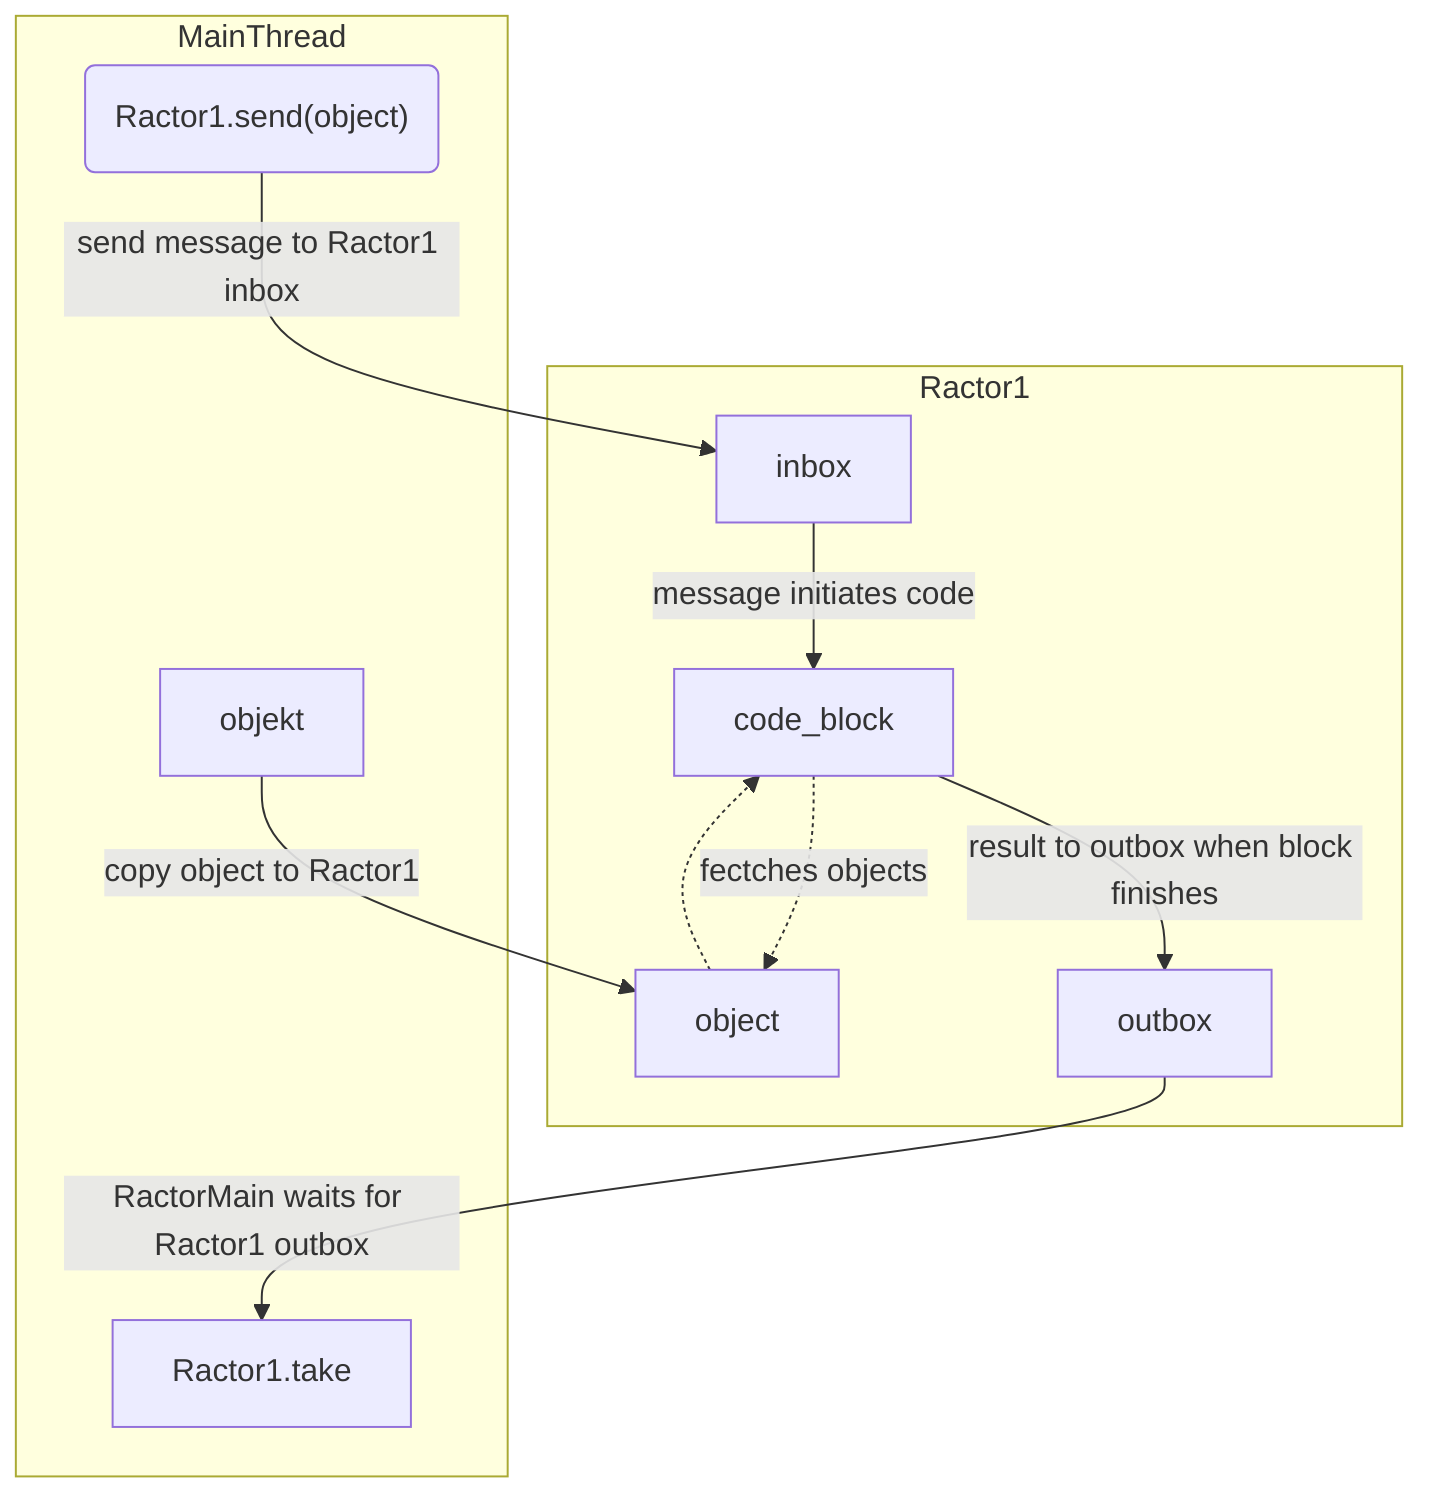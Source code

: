 flowchart TD
    external("Ractor1.send(object)") -->|send message to Ractor1 inbox| inbox
    inbox --> |message initiates code| code_block
    code_block -.-> |fectches objects| object
    object -.-> code_block
    code_block --> |result to outbox when block finishes| outbox
    objekt --> |copy object to Ractor1| object
    outbox --> |RactorMain waits for Ractor1 outbox| Ractor1.take
    subgraph MainThread
    objekt
    external
    Ractor1.take
    end
    subgraph Ractor1
    inbox
    object
    code_block
    outbox
    end